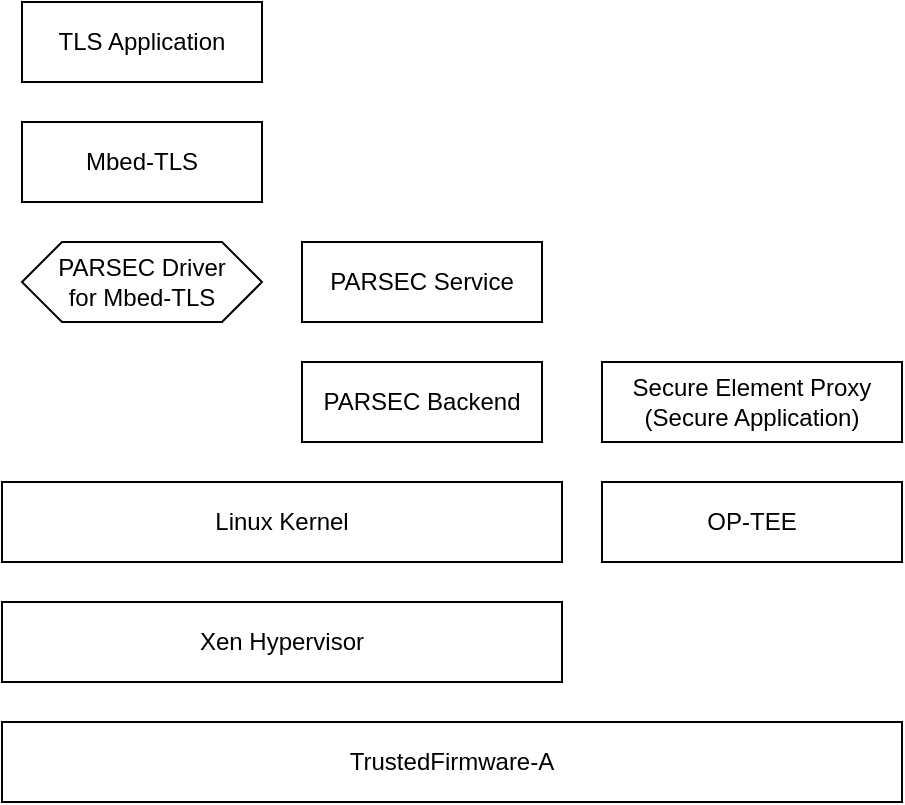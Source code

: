 <mxfile version="22.1.18" type="github">
  <diagram name="Page-1" id="2MzvoFn6kp8yeu67WvF-">
    <mxGraphModel dx="954" dy="553" grid="1" gridSize="10" guides="1" tooltips="1" connect="1" arrows="1" fold="1" page="1" pageScale="1" pageWidth="827" pageHeight="1169" math="0" shadow="0">
      <root>
        <mxCell id="0" />
        <mxCell id="1" parent="0" />
        <mxCell id="pf3geLhDpaOLOs4rF1RE-6" value="Linux Kernel" style="rounded=0;whiteSpace=wrap;html=1;" vertex="1" parent="1">
          <mxGeometry x="70" y="340" width="280" height="40" as="geometry" />
        </mxCell>
        <mxCell id="pf3geLhDpaOLOs4rF1RE-1" value="TLS Application" style="rounded=0;whiteSpace=wrap;html=1;" vertex="1" parent="1">
          <mxGeometry x="80" y="100" width="120" height="40" as="geometry" />
        </mxCell>
        <mxCell id="pf3geLhDpaOLOs4rF1RE-2" value="Mbed-TLS" style="rounded=0;whiteSpace=wrap;html=1;" vertex="1" parent="1">
          <mxGeometry x="80" y="160" width="120" height="40" as="geometry" />
        </mxCell>
        <mxCell id="pf3geLhDpaOLOs4rF1RE-3" value="PARSEC Driver&lt;br&gt;for Mbed-TLS" style="shape=hexagon;perimeter=hexagonPerimeter2;whiteSpace=wrap;html=1;fixedSize=1;" vertex="1" parent="1">
          <mxGeometry x="80" y="220" width="120" height="40" as="geometry" />
        </mxCell>
        <mxCell id="pf3geLhDpaOLOs4rF1RE-4" value="PARSEC Service" style="rounded=0;whiteSpace=wrap;html=1;" vertex="1" parent="1">
          <mxGeometry x="220" y="220" width="120" height="40" as="geometry" />
        </mxCell>
        <mxCell id="pf3geLhDpaOLOs4rF1RE-5" value="PARSEC Backend" style="rounded=0;whiteSpace=wrap;html=1;" vertex="1" parent="1">
          <mxGeometry x="220" y="280" width="120" height="40" as="geometry" />
        </mxCell>
        <mxCell id="pf3geLhDpaOLOs4rF1RE-9" value="Xen Hypervisor" style="rounded=0;whiteSpace=wrap;html=1;" vertex="1" parent="1">
          <mxGeometry x="70" y="400" width="280" height="40" as="geometry" />
        </mxCell>
        <mxCell id="pf3geLhDpaOLOs4rF1RE-10" value="TrustedFirmware-A" style="rounded=0;whiteSpace=wrap;html=1;" vertex="1" parent="1">
          <mxGeometry x="70" y="460" width="450" height="40" as="geometry" />
        </mxCell>
        <mxCell id="pf3geLhDpaOLOs4rF1RE-11" value="OP-TEE" style="rounded=0;whiteSpace=wrap;html=1;" vertex="1" parent="1">
          <mxGeometry x="370" y="340" width="150" height="40" as="geometry" />
        </mxCell>
        <mxCell id="pf3geLhDpaOLOs4rF1RE-12" value="Secure Element Proxy&lt;br&gt;(Secure Application)" style="rounded=0;whiteSpace=wrap;html=1;" vertex="1" parent="1">
          <mxGeometry x="370" y="280" width="150" height="40" as="geometry" />
        </mxCell>
      </root>
    </mxGraphModel>
  </diagram>
</mxfile>
